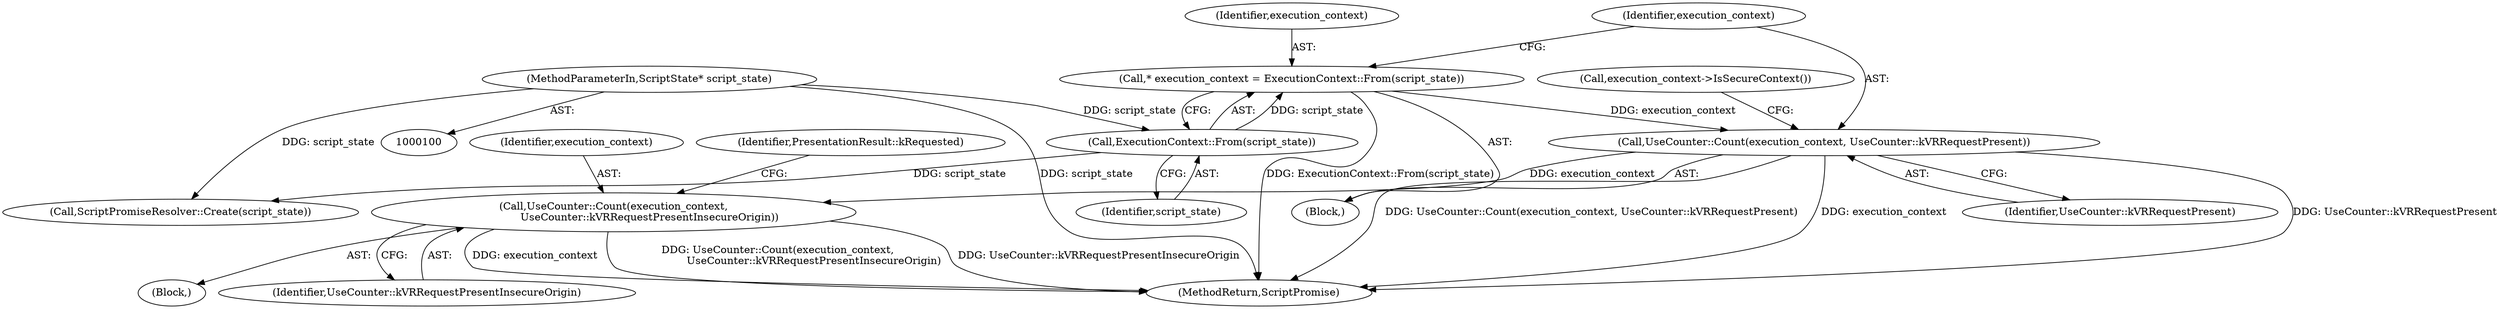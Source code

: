 digraph "0_Chrome_262e77a72493e36e8006aeeba1c7497a42ee5ad9_11@pointer" {
"1000109" [label="(Call,* execution_context = ExecutionContext::From(script_state))"];
"1000111" [label="(Call,ExecutionContext::From(script_state))"];
"1000101" [label="(MethodParameterIn,ScriptState* script_state)"];
"1000113" [label="(Call,UseCounter::Count(execution_context, UseCounter::kVRRequestPresent))"];
"1000120" [label="(Call,UseCounter::Count(execution_context,\n                      UseCounter::kVRRequestPresentInsecureOrigin))"];
"1000114" [label="(Identifier,execution_context)"];
"1000110" [label="(Identifier,execution_context)"];
"1000103" [label="(Block,)"];
"1000128" [label="(Call,ScriptPromiseResolver::Create(script_state))"];
"1000113" [label="(Call,UseCounter::Count(execution_context, UseCounter::kVRRequestPresent))"];
"1000118" [label="(Call,execution_context->IsSecureContext())"];
"1000111" [label="(Call,ExecutionContext::From(script_state))"];
"1000109" [label="(Call,* execution_context = ExecutionContext::From(script_state))"];
"1000339" [label="(MethodReturn,ScriptPromise)"];
"1000121" [label="(Identifier,execution_context)"];
"1000124" [label="(Identifier,PresentationResult::kRequested)"];
"1000119" [label="(Block,)"];
"1000112" [label="(Identifier,script_state)"];
"1000101" [label="(MethodParameterIn,ScriptState* script_state)"];
"1000122" [label="(Identifier,UseCounter::kVRRequestPresentInsecureOrigin)"];
"1000115" [label="(Identifier,UseCounter::kVRRequestPresent)"];
"1000120" [label="(Call,UseCounter::Count(execution_context,\n                      UseCounter::kVRRequestPresentInsecureOrigin))"];
"1000109" -> "1000103"  [label="AST: "];
"1000109" -> "1000111"  [label="CFG: "];
"1000110" -> "1000109"  [label="AST: "];
"1000111" -> "1000109"  [label="AST: "];
"1000114" -> "1000109"  [label="CFG: "];
"1000109" -> "1000339"  [label="DDG: ExecutionContext::From(script_state)"];
"1000111" -> "1000109"  [label="DDG: script_state"];
"1000109" -> "1000113"  [label="DDG: execution_context"];
"1000111" -> "1000112"  [label="CFG: "];
"1000112" -> "1000111"  [label="AST: "];
"1000101" -> "1000111"  [label="DDG: script_state"];
"1000111" -> "1000128"  [label="DDG: script_state"];
"1000101" -> "1000100"  [label="AST: "];
"1000101" -> "1000339"  [label="DDG: script_state"];
"1000101" -> "1000128"  [label="DDG: script_state"];
"1000113" -> "1000103"  [label="AST: "];
"1000113" -> "1000115"  [label="CFG: "];
"1000114" -> "1000113"  [label="AST: "];
"1000115" -> "1000113"  [label="AST: "];
"1000118" -> "1000113"  [label="CFG: "];
"1000113" -> "1000339"  [label="DDG: execution_context"];
"1000113" -> "1000339"  [label="DDG: UseCounter::kVRRequestPresent"];
"1000113" -> "1000339"  [label="DDG: UseCounter::Count(execution_context, UseCounter::kVRRequestPresent)"];
"1000113" -> "1000120"  [label="DDG: execution_context"];
"1000120" -> "1000119"  [label="AST: "];
"1000120" -> "1000122"  [label="CFG: "];
"1000121" -> "1000120"  [label="AST: "];
"1000122" -> "1000120"  [label="AST: "];
"1000124" -> "1000120"  [label="CFG: "];
"1000120" -> "1000339"  [label="DDG: execution_context"];
"1000120" -> "1000339"  [label="DDG: UseCounter::Count(execution_context,\n                      UseCounter::kVRRequestPresentInsecureOrigin)"];
"1000120" -> "1000339"  [label="DDG: UseCounter::kVRRequestPresentInsecureOrigin"];
}
